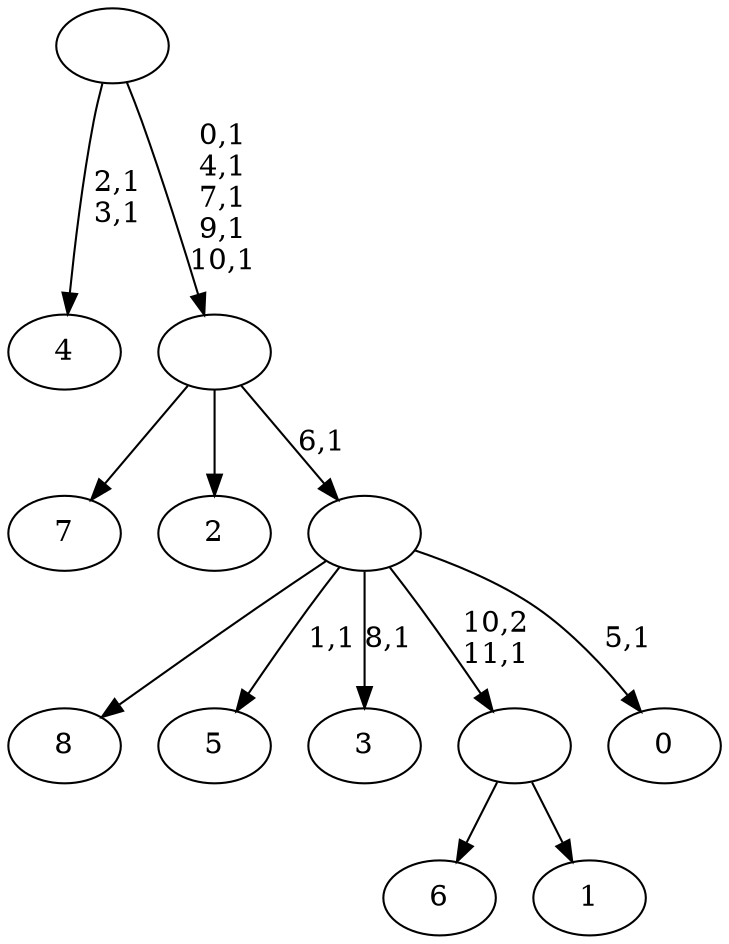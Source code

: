 digraph T {
	21 [label="8"]
	20 [label="7"]
	19 [label="6"]
	18 [label="5"]
	16 [label="4"]
	13 [label="3"]
	11 [label="2"]
	10 [label="1"]
	9 [label=""]
	8 [label="0"]
	6 [label=""]
	5 [label=""]
	0 [label=""]
	9 -> 19 [label=""]
	9 -> 10 [label=""]
	6 -> 8 [label="5,1"]
	6 -> 13 [label="8,1"]
	6 -> 18 [label="1,1"]
	6 -> 21 [label=""]
	6 -> 9 [label="10,2\n11,1"]
	5 -> 20 [label=""]
	5 -> 11 [label=""]
	5 -> 6 [label="6,1"]
	0 -> 5 [label="0,1\n4,1\n7,1\n9,1\n10,1"]
	0 -> 16 [label="2,1\n3,1"]
}
